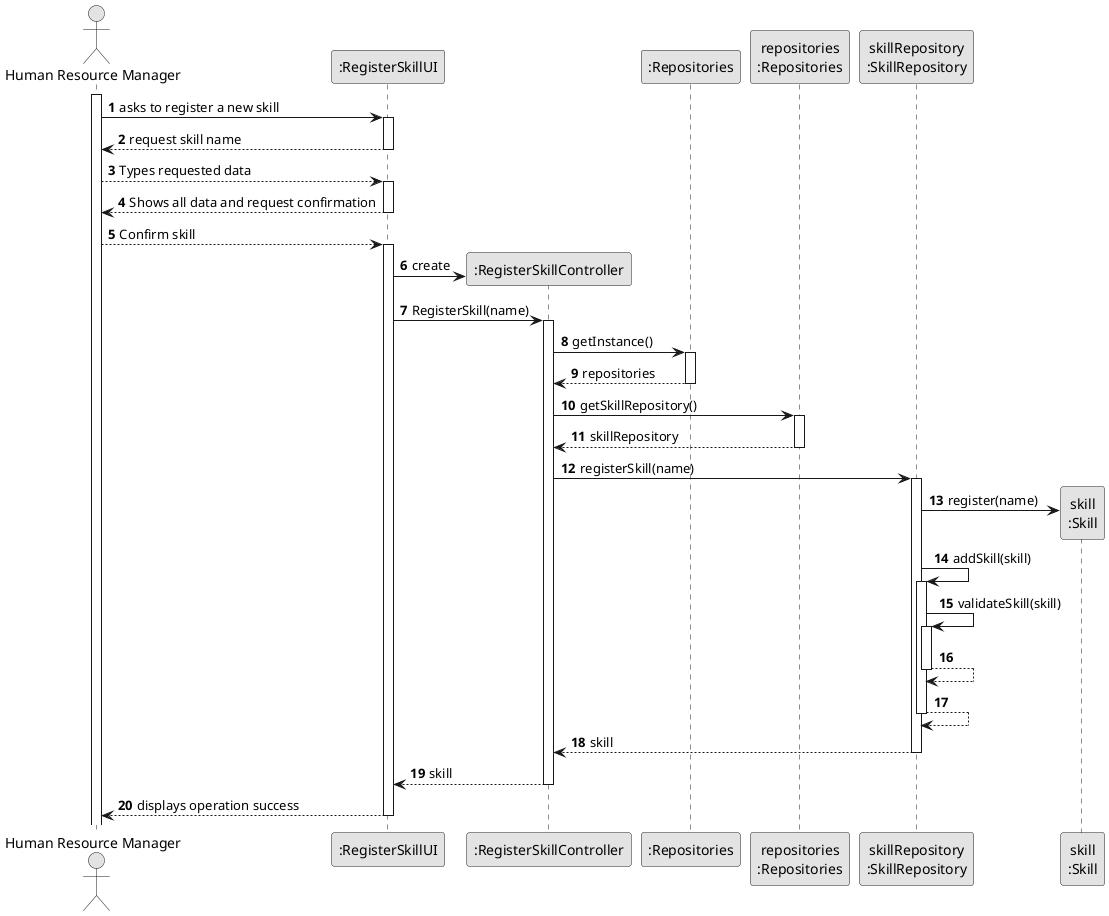 @startuml
skinparam monochrome true
skinparam packageStyle rectangle
skinparam shadowing false

autonumber

'hide footbox
actor "Human Resource Manager" as HRM
participant ":RegisterSkillUI" as UI
participant ":RegisterSkillController" as CTRL
participant ":Repositories" as RepositorySingleton
participant "repositories\n:Repositories" as PLAT
participant "skillRepository\n:SkillRepository" as SR
participant "skill\n:Skill" as S


activate HRM

        HRM -> UI : asks to register a new skill

        activate UI

'            UI --> ADM : requests data (reference, description,  informal \n description, technical description, duration, cost)
            'create CTRL

            UI --> HRM : request skill name

         deactivate UI

            HRM --> UI : Types requested data

         activate UI

           UI --> HRM : Shows all data and request confirmation

         deactivate UI

            HRM --> UI : Confirm skill

         activate UI

            UI -> CTRL**: create

            UI -> CTRL : RegisterSkill(name)
            activate CTRL

                CTRL -> RepositorySingleton : getInstance()
                activate RepositorySingleton

                    RepositorySingleton --> CTRL: repositories
                deactivate RepositorySingleton


            CTRL-> PLAT : getSkillRepository()
                        activate PLAT

            PLAT --> CTRL : skillRepository
                         deactivate PLAT

            CTRL -> SR : registerSkill(name)
                        activate SR

            SR -> S** : register(name)


            SR ->SR : addSkill(skill)
            activate SR

            SR->SR : validateSkill(skill)
            activate SR

            SR --> SR
            deactivate SR

            SR --> SR
            deactivate SR

            SR--->CTRL : skill

                        deactivate SR
            CTRL ---> UI : skill
                        deactivate CTRL

            UI ---> HRM : displays operation success
                        deactivate UI



@enduml